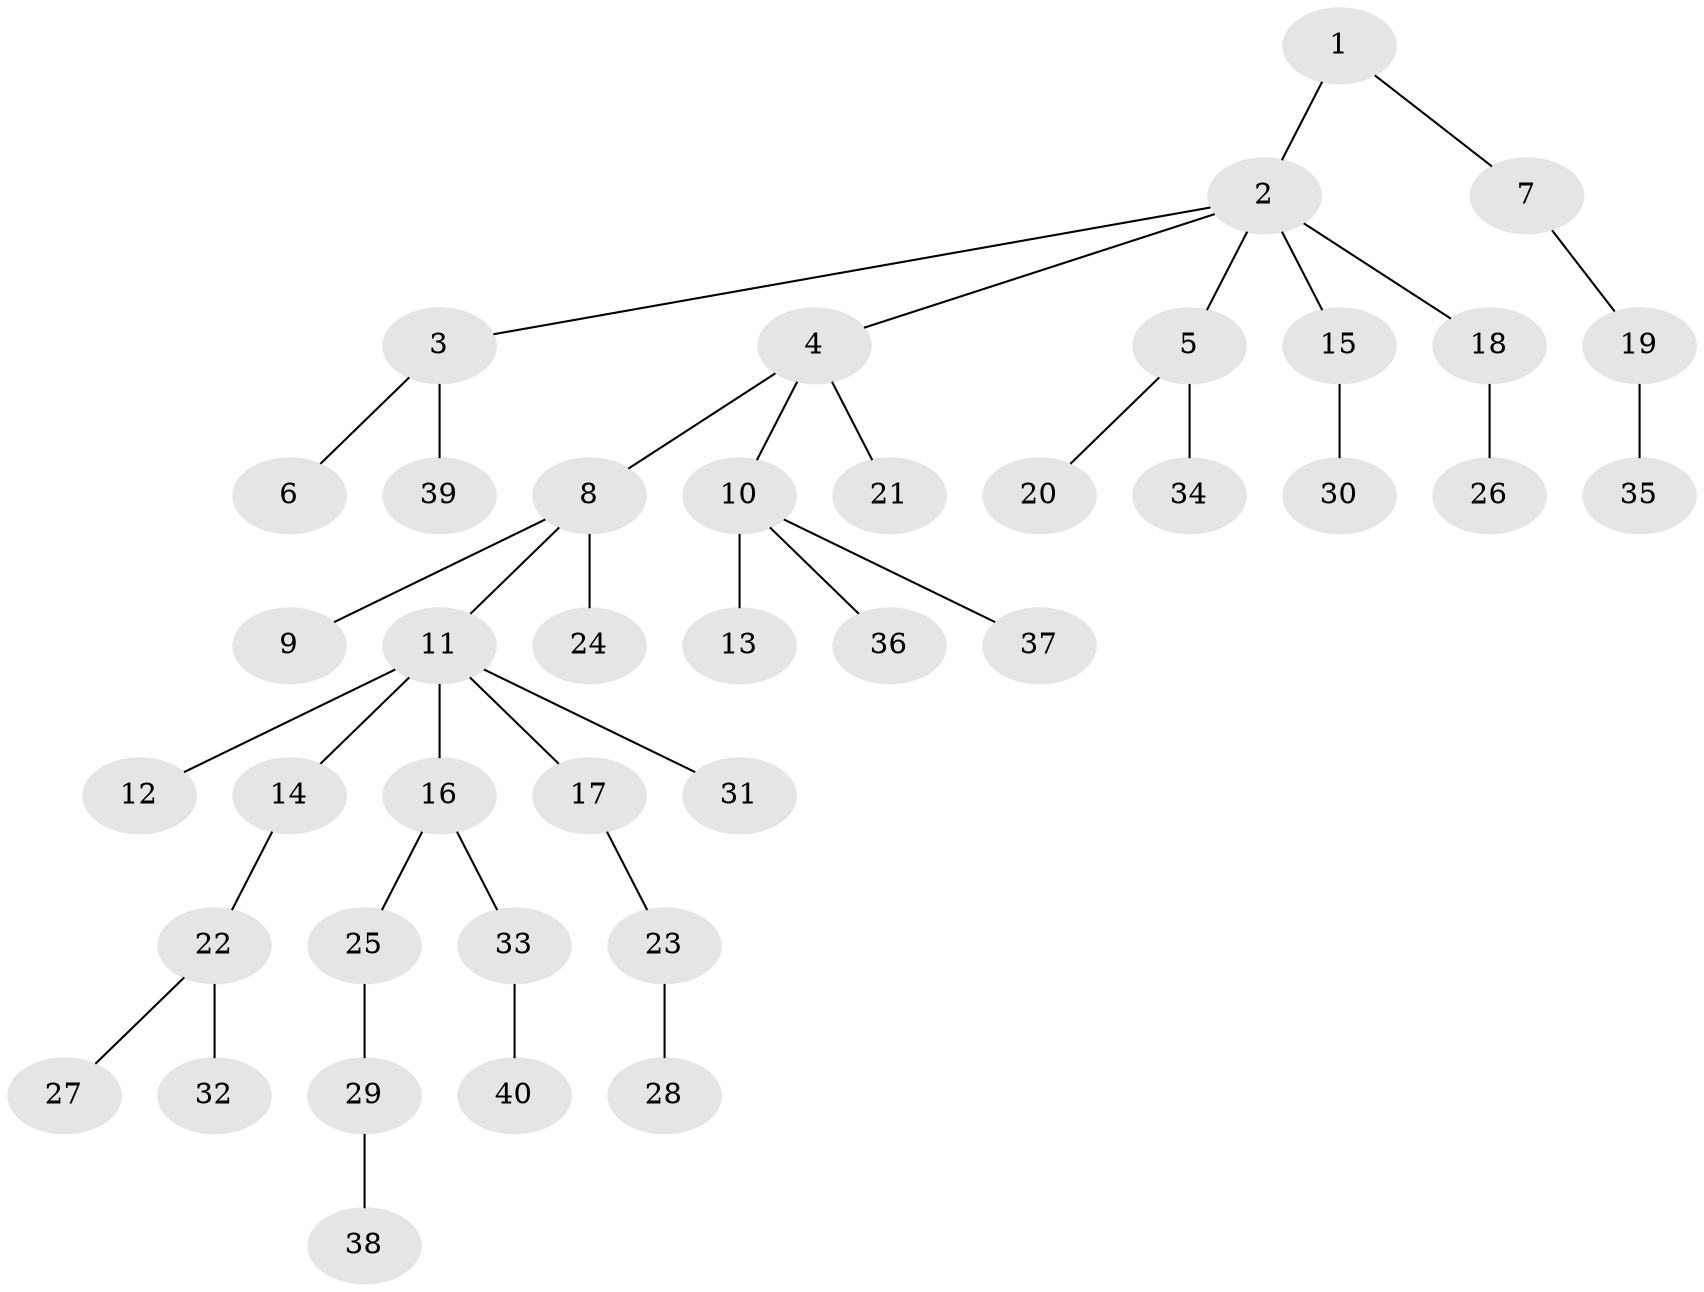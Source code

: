 // original degree distribution, {2: 0.2982456140350877, 7: 0.03508771929824561, 4: 0.07017543859649122, 5: 0.03508771929824561, 1: 0.5087719298245614, 3: 0.05263157894736842}
// Generated by graph-tools (version 1.1) at 2025/52/03/04/25 22:52:02]
// undirected, 40 vertices, 39 edges
graph export_dot {
  node [color=gray90,style=filled];
  1;
  2;
  3;
  4;
  5;
  6;
  7;
  8;
  9;
  10;
  11;
  12;
  13;
  14;
  15;
  16;
  17;
  18;
  19;
  20;
  21;
  22;
  23;
  24;
  25;
  26;
  27;
  28;
  29;
  30;
  31;
  32;
  33;
  34;
  35;
  36;
  37;
  38;
  39;
  40;
  1 -- 2 [weight=1.0];
  1 -- 7 [weight=1.0];
  2 -- 3 [weight=1.0];
  2 -- 4 [weight=1.0];
  2 -- 5 [weight=1.0];
  2 -- 15 [weight=1.0];
  2 -- 18 [weight=1.0];
  3 -- 6 [weight=1.0];
  3 -- 39 [weight=1.0];
  4 -- 8 [weight=1.0];
  4 -- 10 [weight=1.0];
  4 -- 21 [weight=1.0];
  5 -- 20 [weight=1.0];
  5 -- 34 [weight=1.0];
  7 -- 19 [weight=1.0];
  8 -- 9 [weight=1.0];
  8 -- 11 [weight=1.0];
  8 -- 24 [weight=1.0];
  10 -- 13 [weight=1.0];
  10 -- 36 [weight=1.0];
  10 -- 37 [weight=1.0];
  11 -- 12 [weight=1.0];
  11 -- 14 [weight=1.0];
  11 -- 16 [weight=1.0];
  11 -- 17 [weight=1.0];
  11 -- 31 [weight=1.0];
  14 -- 22 [weight=1.0];
  15 -- 30 [weight=1.0];
  16 -- 25 [weight=1.0];
  16 -- 33 [weight=1.0];
  17 -- 23 [weight=1.0];
  18 -- 26 [weight=1.0];
  19 -- 35 [weight=1.0];
  22 -- 27 [weight=1.0];
  22 -- 32 [weight=1.0];
  23 -- 28 [weight=1.0];
  25 -- 29 [weight=1.0];
  29 -- 38 [weight=1.0];
  33 -- 40 [weight=1.0];
}

